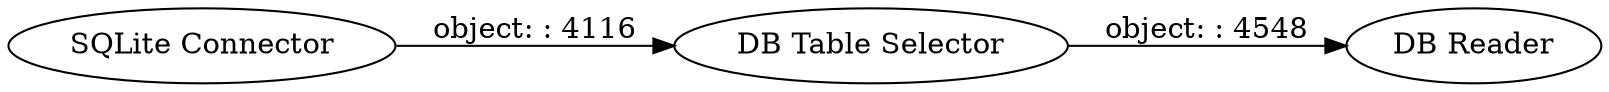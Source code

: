 digraph {
	"4445063759567620775_6" [label="SQLite Connector"]
	"4445063759567620775_33" [label="DB Reader"]
	"4445063759567620775_14" [label="DB Table Selector"]
	"4445063759567620775_6" -> "4445063759567620775_14" [label="object: : 4116"]
	"4445063759567620775_14" -> "4445063759567620775_33" [label="object: : 4548"]
	rankdir=LR
}
